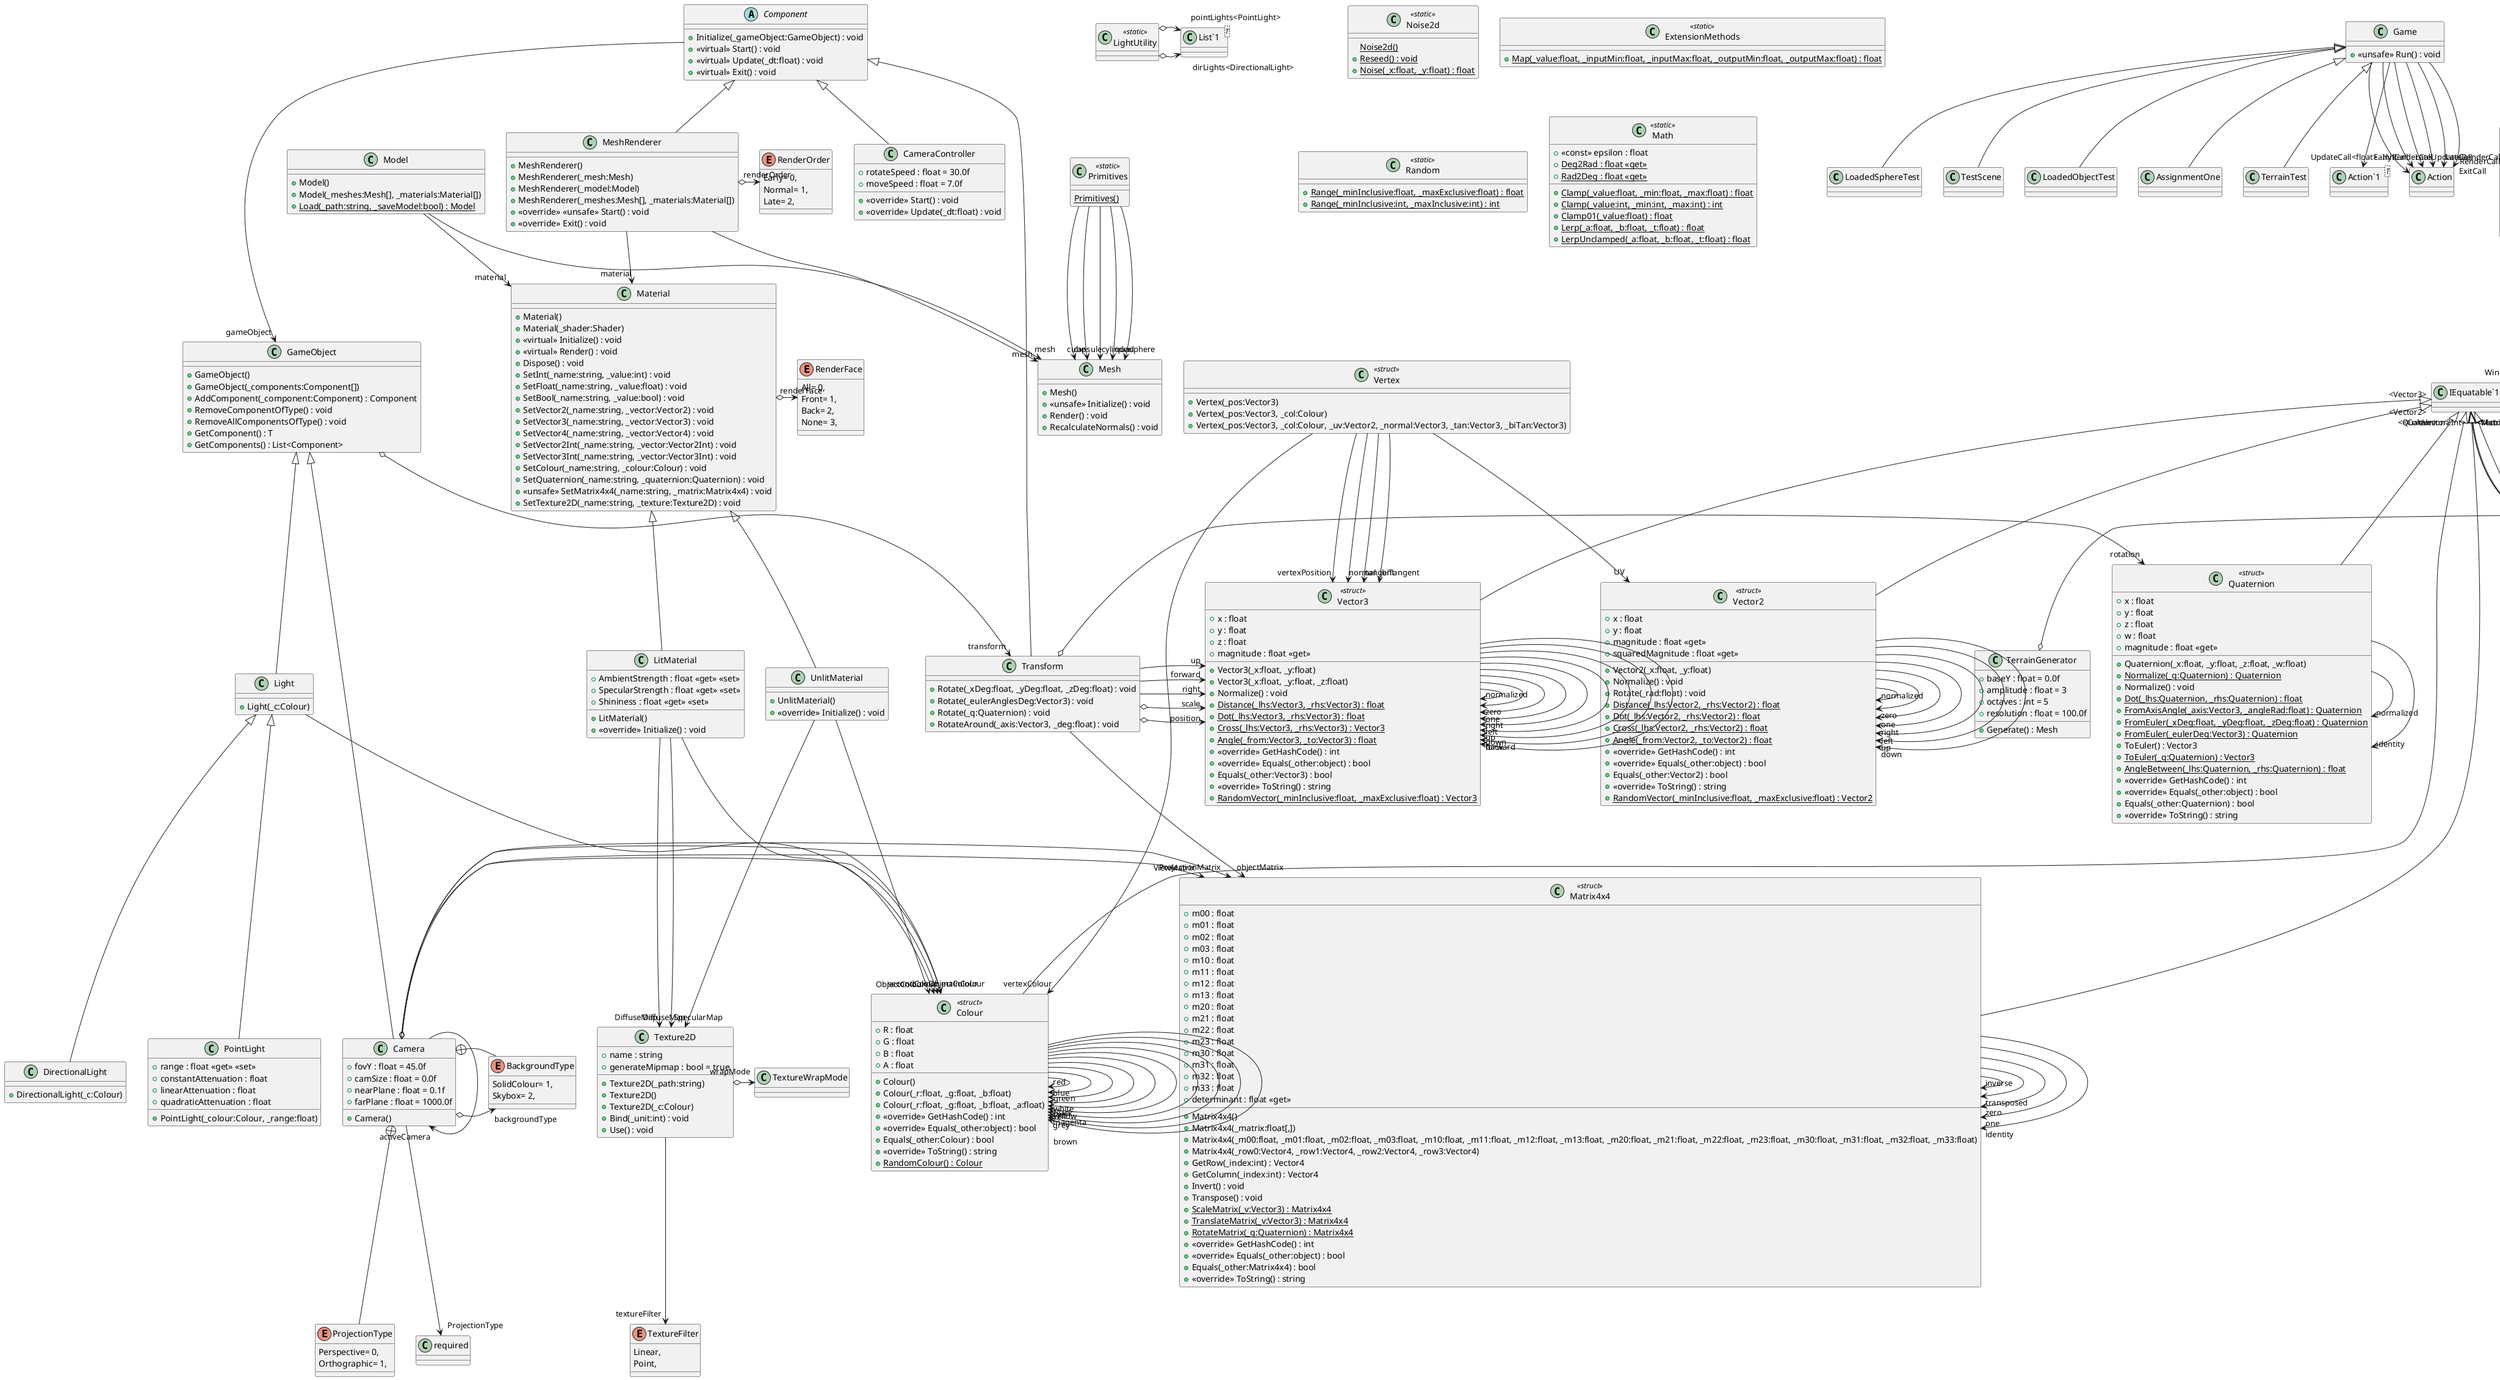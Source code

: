 @startuml
class LoadedSphereTest {
}
Game <|-- LoadedSphereTest
class TestScene {
}
Game <|-- TestScene
class LoadedObjectTest {
}
Game <|-- LoadedObjectTest
class AssignmentOne {
}
Game <|-- AssignmentOne
class Noise2d <<static>> {
    {static} Noise2d()
    + {static} Reseed() : void
    + {static} Noise(_x:float, _y:float) : float
}
class TerrainTest {
}
Game <|-- TerrainTest
class TerrainGenerator {
    + baseY : float = 0.0f
    + amplitude : float = 3
    + octaves : int = 5
    + resolution : float = 100.0f
    + Generate() : Mesh
}
TerrainGenerator o-> "size" Vector2Int
class ExtensionMethods <<static>> {
    + {static} Map(_value:float, _inputMin:float, _inputMax:float, _outputMin:float, _outputMax:float) : float
}
enum RenderOrder {
    Early= 0,
    Normal= 1,
    Late= 2,
}
enum RenderFace {
    All= 0,
    Front= 1,
    Back= 2,
    None= 3,
}
abstract class Component {
    + Initialize(_gameObject:GameObject) : void
    + <<virtual>> Start() : void
    + <<virtual>> Update(_dt:float) : void
    + <<virtual>> Exit() : void
}
Component --> "gameObject" GameObject
class Colour <<struct>> {
    + R : float
    + G : float
    + B : float
    + A : float
    + Colour()
    + Colour(_r:float, _g:float, _b:float)
    + Colour(_r:float, _g:float, _b:float, _a:float)
    + <<override>> GetHashCode() : int
    + <<override>> Equals(_other:object) : bool
    + Equals(_other:Colour) : bool
    + <<override>> ToString() : string
    + {static} RandomColour() : Colour
}
class "IEquatable`1"<T> {
}
"IEquatable`1" "<Colour>" <|-- Colour
Colour --> "red" Colour
Colour --> "green" Colour
Colour --> "blue" Colour
Colour --> "white" Colour
Colour --> "black" Colour
Colour --> "yellow" Colour
Colour --> "cyan" Colour
Colour --> "magenta" Colour
Colour --> "grey" Colour
Colour --> "brown" Colour
class Window {
    + {static} <<readonly>> width : int = 1400
    + {static} <<readonly>> height : int = 800
    + Window(_title:string)
    + Initialize() : void
    + Render() : void
    + Update(_dt:float) : void
    + Exit() : void
}
class "Action`2"<T1,T2> {
}
GameWindow <|-- Window
Window --> "WindowResized<int,int>" "Action`2"
Window --> "HandleInput<KeyboardState,MouseState>" "Action`2"
class GameObject {
    + GameObject()
    + GameObject(_components:Component[])
    + AddComponent(_component:Component) : Component
    + RemoveComponentOfType() : void
    + RemoveAllComponentsOfType() : void
    + GetComponent() : T
    + GetComponents() : List<Component>
}
GameObject o-> "transform" Transform
class Game {
    + <<unsafe>> Run() : void
}
class "Action`1"<T> {
}
Game --> "InitCall" Action
Game --> "UpdateCall<float>" "Action`1"
Game --> "LateUpdateCall" Action
Game --> "EarlyRenderCall" Action
Game --> "RenderCall" Action
Game --> "LateRenderCall" Action
Game --> "ExitCall" Action
class Shader {
    + Shader(_vertexPath:string, _fragmentPath:string)
    + Bind() : void
    + Use() : void
    + Dispose() : void
    + GetUniformLocation(_name:string) : int
}
IDisposable <|-- Shader
Shader --> "lit" Shader
Shader --> "unlit" Shader
Shader --> "test" Shader
class Vertex <<struct>> {
    + Vertex(_pos:Vector3)
    + Vertex(_pos:Vector3, _col:Colour)
    + Vertex(_pos:Vector3, _col:Colour, _uv:Vector2, _normal:Vector3, _tan:Vector3, _biTan:Vector3)
}
Vertex --> "vertexPosition" Vector3
Vertex --> "vertexColour" Colour
Vertex --> "UV" Vector2
Vertex --> "normal" Vector3
Vertex --> "tangent" Vector3
Vertex --> "biTangent" Vector3
class MeshRenderer {
    + MeshRenderer()
    + MeshRenderer(_mesh:Mesh)
    + MeshRenderer(_model:Model)
    + MeshRenderer(_meshes:Mesh[], _materials:Material[])
    + <<override>> <<unsafe>> Start() : void
    + <<override>> Exit() : void
}
Component <|-- MeshRenderer
MeshRenderer --> "material" Material
MeshRenderer --> "mesh" Mesh
MeshRenderer o-> "renderOrder" RenderOrder
class Model {
    + Model()
    + Model(_meshes:Mesh[], _materials:Material[])
    + {static} Load(_path:string, _saveModel:bool) : Model
}
Model --> "mesh" Mesh
Model --> "material" Material
enum TextureFilter {
    Linear,
    Point,
}
class Texture2D {
    + name : string
    + generateMipmap : bool = true
    + Texture2D(_path:string)
    + Texture2D()
    + Texture2D(_c:Colour)
    + Bind(_unit:int) : void
    + Use() : void
}
Texture2D --> "textureFilter" TextureFilter
Texture2D o-> "wrapMode" TextureWrapMode
class Primitives <<static>> {
    {static} Primitives()
}
Primitives --> "capsule" Mesh
Primitives --> "cube" Mesh
Primitives --> "cylinder" Mesh
Primitives --> "quad" Mesh
Primitives --> "sphere" Mesh
class Mesh {
    + Mesh()
    + <<unsafe>> Initialize() : void
    + Render() : void
    + RecalculateNormals() : void
}
class Material {
    + Material()
    + Material(_shader:Shader)
    + <<virtual>> Initialize() : void
    + <<virtual>> Render() : void
    + Dispose() : void
    + SetInt(_name:string, _value:int) : void
    + SetFloat(_name:string, _value:float) : void
    + SetBool(_name:string, _value:bool) : void
    + SetVector2(_name:string, _vector:Vector2) : void
    + SetVector3(_name:string, _vector:Vector3) : void
    + SetVector4(_name:string, _vector:Vector4) : void
    + SetVector2Int(_name:string, _vector:Vector2Int) : void
    + SetVector3Int(_name:string, _vector:Vector3Int) : void
    + SetColour(_name:string, _colour:Colour) : void
    + SetQuaternion(_name:string, _quaternion:Quaternion) : void
    + <<unsafe>> SetMatrix4x4(_name:string, _matrix:Matrix4x4) : void
    + SetTexture2D(_name:string, _texture:Texture2D) : void
}
Material o-> "renderFace" RenderFace
class Camera {
    + fovY : float = 45.0f
    + camSize : float = 0.0f
    + nearPlane : float = 0.1f
    + farPlane : float = 1000.0f
    + Camera()
}
enum ProjectionType {
    Perspective= 0,
    Orthographic= 1,
}
enum BackgroundType {
    SolidColour= 1,
    Skybox= 2,
}
GameObject <|-- Camera
Camera --> "activeCamera" Camera
Camera --> "ViewMatrix" Matrix4x4
Camera o-> "ProjectionMatrix" Matrix4x4
Camera --> "ProjectionType" required
Camera o-> "backgroundType" BackgroundType
Camera o-> "mainColour" Colour
Camera o-> "secondColour" Colour
Camera +-- ProjectionType
Camera +-- BackgroundType
class CameraController {
    + rotateSpeed : float = 30.0f
    + moveSpeed : float = 7.0f
    + <<override>> Start() : void
    + <<override>> Update(_dt:float) : void
}
Component <|-- CameraController
class Transform {
    + Rotate(_xDeg:float, _yDeg:float, _zDeg:float) : void
    + Rotate(_eulerAnglesDeg:Vector3) : void
    + Rotate(_q:Quaternion) : void
    + RotateAround(_axis:Vector3, _deg:float) : void
}
Component <|-- Transform
Transform o-> "position" Vector3
Transform o-> "rotation" Quaternion
Transform o-> "scale" Vector3
Transform --> "objectMatrix" Matrix4x4
Transform --> "right" Vector3
Transform --> "forward" Vector3
Transform --> "up" Vector3
class Vector3 <<struct>> {
    + x : float
    + y : float
    + z : float
    + Vector3(_x:float, _y:float)
    + Vector3(_x:float, _y:float, _z:float)
    + magnitude : float <<get>>
    + Normalize() : void
    + {static} Distance(_lhs:Vector3, _rhs:Vector3) : float
    + {static} Dot(_lhs:Vector3, _rhs:Vector3) : float
    + {static} Cross(_lhs:Vector3, _rhs:Vector3) : Vector3
    + {static} Angle(_from:Vector3, _to:Vector3) : float
    + <<override>> GetHashCode() : int
    + <<override>> Equals(_other:object) : bool
    + Equals(_other:Vector3) : bool
    + <<override>> ToString() : string
    + {static} RandomVector(_minInclusive:float, _maxExclusive:float) : Vector3
}
class "IEquatable`1"<T> {
}
"IEquatable`1" "<Vector3>" <|-- Vector3
Vector3 --> "normalized" Vector3
Vector3 --> "zero" Vector3
Vector3 --> "one" Vector3
Vector3 --> "right" Vector3
Vector3 --> "left" Vector3
Vector3 --> "up" Vector3
Vector3 --> "down" Vector3
Vector3 --> "forward" Vector3
Vector3 --> "back" Vector3
class Quaternion <<struct>> {
    + x : float
    + y : float
    + z : float
    + w : float
    + Quaternion(_x:float, _y:float, _z:float, _w:float)
    + magnitude : float <<get>>
    + {static} Normalize(_q:Quaternion) : Quaternion
    + Normalize() : void
    + {static} Dot(_lhs:Quaternion, _rhs:Quaternion) : float
    + {static} FromAxisAngle(_axis:Vector3, _angleRad:float) : Quaternion
    + {static} FromEuler(_xDeg:float, _yDeg:float, _zDeg:float) : Quaternion
    + {static} FromEuler(_eulerDeg:Vector3) : Quaternion
    + ToEuler() : Vector3
    + {static} ToEuler(_q:Quaternion) : Vector3
    + {static} AngleBetween(_lhs:Quaternion, _rhs:Quaternion) : float
    + <<override>> GetHashCode() : int
    + <<override>> Equals(_other:object) : bool
    + Equals(_other:Quaternion) : bool
    + <<override>> ToString() : string
}
class "IEquatable`1"<T> {
}
"IEquatable`1" "<Quaternion>" <|-- Quaternion
Quaternion --> "normalized" Quaternion
Quaternion --> "identity" Quaternion
class Vector3Int <<struct>> {
    + x : int
    + y : int
    + z : int
    + Vector3Int(_x:float, _y:float)
    + Vector3Int(_x:float, _y:float, _z:float)
    + Vector3Int(_x:int, _y:int)
    + Vector3Int(_x:int, _y:int, _z:int)
    + magnitude : float <<get>>
    + Normalize() : void
    + {static} Distance(_lhs:Vector3Int, _rhs:Vector3Int) : float
    + {static} Dot(_lhs:Vector3Int, _rhs:Vector3Int) : float
    + {static} Cross(_lhs:Vector3Int, _rhs:Vector3Int) : Vector3Int
    + {static} Angle(_from:Vector3Int, _to:Vector3Int) : float
    + <<override>> GetHashCode() : int
    + <<override>> Equals(_other:object) : bool
    + Equals(_other:Vector3Int) : bool
    + <<override>> ToString() : string
    + {static} RandomVector(_minInclusive:int, _maxInclusive:int) : Vector3Int
}
class "IEquatable`1"<T> {
}
"IEquatable`1" "<Vector3Int>" <|-- Vector3Int
Vector3Int --> "normalized" Vector3Int
Vector3Int --> "zero" Vector3Int
Vector3Int --> "one" Vector3Int
Vector3Int --> "right" Vector3Int
Vector3Int --> "left" Vector3Int
Vector3Int --> "up" Vector3Int
Vector3Int --> "down" Vector3Int
Vector3Int --> "forward" Vector3Int
Vector3Int --> "back" Vector3Int
class Matrix4x4 <<struct>> {
    + m00 : float
    + m01 : float
    + m02 : float
    + m03 : float
    + m10 : float
    + m11 : float
    + m12 : float
    + m13 : float
    + m20 : float
    + m21 : float
    + m22 : float
    + m23 : float
    + m30 : float
    + m31 : float
    + m32 : float
    + m33 : float
    + Matrix4x4()
    + Matrix4x4(_matrix:float[,])
    + Matrix4x4(_m00:float, _m01:float, _m02:float, _m03:float, _m10:float, _m11:float, _m12:float, _m13:float, _m20:float, _m21:float, _m22:float, _m23:float, _m30:float, _m31:float, _m32:float, _m33:float)
    + Matrix4x4(_row0:Vector4, _row1:Vector4, _row2:Vector4, _row3:Vector4)
    + GetRow(_index:int) : Vector4
    + GetColumn(_index:int) : Vector4
    + Invert() : void
    + Transpose() : void
    + determinant : float <<get>>
    + {static} ScaleMatrix(_v:Vector3) : Matrix4x4
    + {static} TranslateMatrix(_v:Vector3) : Matrix4x4
    + {static} RotateMatrix(_q:Quaternion) : Matrix4x4
    + <<override>> GetHashCode() : int
    + <<override>> Equals(_other:object) : bool
    + Equals(_other:Matrix4x4) : bool
    + <<override>> ToString() : string
}
class "IEquatable`1"<T> {
}
"IEquatable`1" "<Matrix4x4>" <|-- Matrix4x4
Matrix4x4 --> "inverse" Matrix4x4
Matrix4x4 --> "transposed" Matrix4x4
Matrix4x4 --> "zero" Matrix4x4
Matrix4x4 --> "one" Matrix4x4
Matrix4x4 --> "identity" Matrix4x4
class Vector4 <<struct>> {
    + x : float
    + y : float
    + z : float
    + w : float
    + Vector4(_v:Vector2, _z:float, _w:float)
    + Vector4(_v:Vector3, _w:float)
    + Vector4(_x:float, _y:float, _z:float, _w:float)
    + magnitude : float <<get>>
    + Normalize() : void
    + <<override>> GetHashCode() : int
    + <<override>> Equals(_other:object) : bool
    + Equals(_other:Vector4) : bool
    + <<override>> ToString() : string
    + {static} RandomVector(_minInclusive:float, _maxExclusive:float) : Vector4
}
class "IEquatable`1"<T> {
}
"IEquatable`1" "<Vector4>" <|-- Vector4
Vector4 --> "normalized" Vector4
Vector4 --> "zero" Vector4
Vector4 --> "one" Vector4
class Vector2Int <<struct>> {
    + x : int
    + y : int
    + Vector2Int(_x:float, _y:float)
    + Vector2Int(_x:int, _y:int)
    + magnitude : float <<get>>
    + Normalize() : void
    + Rotate(_rad:float) : void
    + {static} Distance(_lhs:Vector2Int, _rhs:Vector2Int) : float
    + {static} Dot(_lhs:Vector2Int, _rhs:Vector2Int) : float
    + {static} Cross(_lhs:Vector2Int, _rhs:Vector2Int) : float
    + {static} Angle(_from:Vector2Int, _to:Vector2Int) : float
    + <<override>> GetHashCode() : int
    + <<override>> Equals(_other:object) : bool
    + Equals(_other:Vector2Int) : bool
    + <<override>> ToString() : string
    + {static} RandomVector(_minInclusive:int, _maxInclusive:int) : Vector2Int
}
class "IEquatable`1"<T> {
}
"IEquatable`1" "<Vector2Int>" <|-- Vector2Int
Vector2Int --> "normalized" Vector2Int
Vector2Int --> "zero" Vector2Int
Vector2Int --> "one" Vector2Int
Vector2Int --> "right" Vector2Int
Vector2Int --> "left" Vector2Int
Vector2Int --> "up" Vector2Int
Vector2Int --> "down" Vector2Int
class Matrix3x3 <<struct>> {
    + m00 : float
    + m01 : float
    + m02 : float
    + m10 : float
    + m11 : float
    + m12 : float
    + m20 : float
    + m21 : float
    + m22 : float
    + Matrix3x3()
    + Matrix3x3(_matrix:float[,])
    + Matrix3x3(_m00:float, _m01:float, _m02:float, _m10:float, _m11:float, _m12:float, _m20:float, _m21:float, _m22:float)
    + Matrix3x3(_row0:Vector3, _row1:Vector3, _row2:Vector3)
    + GetRow(_index:int) : Vector3
    + GetColumn(_index:int) : Vector3
    + Invert() : void
    + Transpose() : void
    + determinant : float <<get>>
    + <<override>> GetHashCode() : int
    + <<override>> Equals(_other:object) : bool
    + Equals(_other:Matrix3x3) : bool
    + <<override>> ToString() : string
}
class "IEquatable`1"<T> {
}
"IEquatable`1" "<Matrix3x3>" <|-- Matrix3x3
Matrix3x3 --> "inverse" Matrix3x3
Matrix3x3 --> "transposed" Matrix3x3
Matrix3x3 --> "zero" Matrix3x3
Matrix3x3 --> "one" Matrix3x3
Matrix3x3 --> "identity" Matrix3x3
class Random <<static>> {
    + {static} Range(_minInclusive:float, _maxExclusive:float) : float
    + {static} Range(_minInclusive:int, _maxInclusive:int) : int
}
class Math <<static>> {
    + <<const>> epsilon : float
    + {static} Deg2Rad : float <<get>>
    + {static} Rad2Deg : float <<get>>
    + {static} Clamp(_value:float, _min:float, _max:float) : float
    + {static} Clamp(_value:int, _min:int, _max:int) : int
    + {static} Clamp01(_value:float) : float
    + {static} Lerp(_a:float, _b:float, _t:float) : float
    + {static} LerpUnclamped(_a:float, _b:float, _t:float) : float
}
class Vector2 <<struct>> {
    + x : float
    + y : float
    + Vector2(_x:float, _y:float)
    + magnitude : float <<get>>
    + squaredMagnitude : float <<get>>
    + Normalize() : void
    + Rotate(_rad:float) : void
    + {static} Distance(_lhs:Vector2, _rhs:Vector2) : float
    + {static} Dot(_lhs:Vector2, _rhs:Vector2) : float
    + {static} Cross(_lhs:Vector2, _rhs:Vector2) : float
    + {static} Angle(_from:Vector2, _to:Vector2) : float
    + <<override>> GetHashCode() : int
    + <<override>> Equals(_other:object) : bool
    + Equals(_other:Vector2) : bool
    + <<override>> ToString() : string
    + {static} RandomVector(_minInclusive:float, _maxExclusive:float) : Vector2
}
class "IEquatable`1"<T> {
}
"IEquatable`1" "<Vector2>" <|-- Vector2
Vector2 --> "normalized" Vector2
Vector2 --> "zero" Vector2
Vector2 --> "one" Vector2
Vector2 --> "right" Vector2
Vector2 --> "left" Vector2
Vector2 --> "up" Vector2
Vector2 --> "down" Vector2
class DirectionalLight {
    + DirectionalLight(_c:Colour)
}
Light <|-- DirectionalLight
class PointLight {
    + range : float <<get>> <<set>>
    + constantAttenuation : float
    + linearAttenuation : float
    + quadraticAttenuation : float
    + PointLight(_colour:Colour, _range:float)
}
Light <|-- PointLight
class LightUtility <<static>> {
}
class "List`1"<T> {
}
LightUtility o-> "dirLights<DirectionalLight>" "List`1"
LightUtility o-> "pointLights<PointLight>" "List`1"
class Light {
    + Light(_c:Colour)
}
GameObject <|-- Light
Light --> "colour" Colour
class LitMaterial {
    + LitMaterial()
    + <<override>> Initialize() : void
    + AmbientStrength : float <<get>> <<set>>
    + SpecularStrength : float <<get>> <<set>>
    + Shininess : float <<get>> <<set>>
}
Material <|-- LitMaterial
LitMaterial --> "ObjectColour" Colour
LitMaterial --> "DiffuseMap" Texture2D
LitMaterial --> "SpecularMap" Texture2D
class UnlitMaterial {
    + UnlitMaterial()
    + <<override>> Initialize() : void
}
Material <|-- UnlitMaterial
UnlitMaterial --> "ObjectColour" Colour
UnlitMaterial --> "DiffuseMap" Texture2D
@enduml

